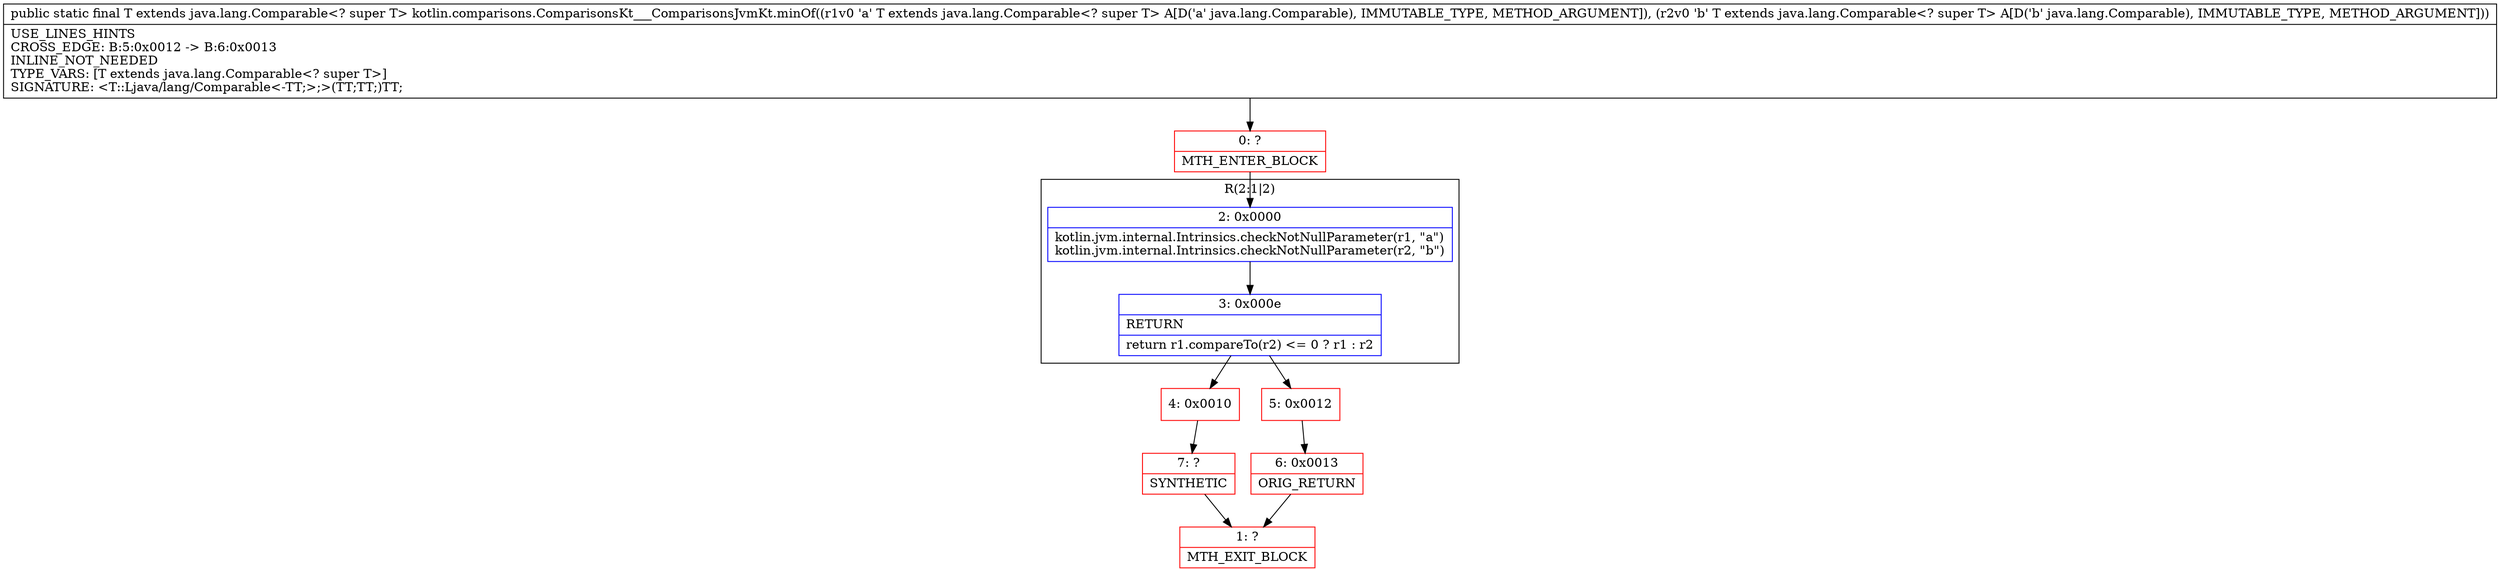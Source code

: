 digraph "CFG forkotlin.comparisons.ComparisonsKt___ComparisonsJvmKt.minOf(Ljava\/lang\/Comparable;Ljava\/lang\/Comparable;)Ljava\/lang\/Comparable;" {
subgraph cluster_Region_801725664 {
label = "R(2:1|2)";
node [shape=record,color=blue];
Node_2 [shape=record,label="{2\:\ 0x0000|kotlin.jvm.internal.Intrinsics.checkNotNullParameter(r1, \"a\")\lkotlin.jvm.internal.Intrinsics.checkNotNullParameter(r2, \"b\")\l}"];
Node_3 [shape=record,label="{3\:\ 0x000e|RETURN\l|return r1.compareTo(r2) \<= 0 ? r1 : r2\l}"];
}
Node_0 [shape=record,color=red,label="{0\:\ ?|MTH_ENTER_BLOCK\l}"];
Node_4 [shape=record,color=red,label="{4\:\ 0x0010}"];
Node_7 [shape=record,color=red,label="{7\:\ ?|SYNTHETIC\l}"];
Node_1 [shape=record,color=red,label="{1\:\ ?|MTH_EXIT_BLOCK\l}"];
Node_5 [shape=record,color=red,label="{5\:\ 0x0012}"];
Node_6 [shape=record,color=red,label="{6\:\ 0x0013|ORIG_RETURN\l}"];
MethodNode[shape=record,label="{public static final T extends java.lang.Comparable\<? super T\> kotlin.comparisons.ComparisonsKt___ComparisonsJvmKt.minOf((r1v0 'a' T extends java.lang.Comparable\<? super T\> A[D('a' java.lang.Comparable), IMMUTABLE_TYPE, METHOD_ARGUMENT]), (r2v0 'b' T extends java.lang.Comparable\<? super T\> A[D('b' java.lang.Comparable), IMMUTABLE_TYPE, METHOD_ARGUMENT]))  | USE_LINES_HINTS\lCROSS_EDGE: B:5:0x0012 \-\> B:6:0x0013\lINLINE_NOT_NEEDED\lTYPE_VARS: [T extends java.lang.Comparable\<? super T\>]\lSIGNATURE: \<T::Ljava\/lang\/Comparable\<\-TT;\>;\>(TT;TT;)TT;\l}"];
MethodNode -> Node_0;Node_2 -> Node_3;
Node_3 -> Node_4;
Node_3 -> Node_5;
Node_0 -> Node_2;
Node_4 -> Node_7;
Node_7 -> Node_1;
Node_5 -> Node_6;
Node_6 -> Node_1;
}

